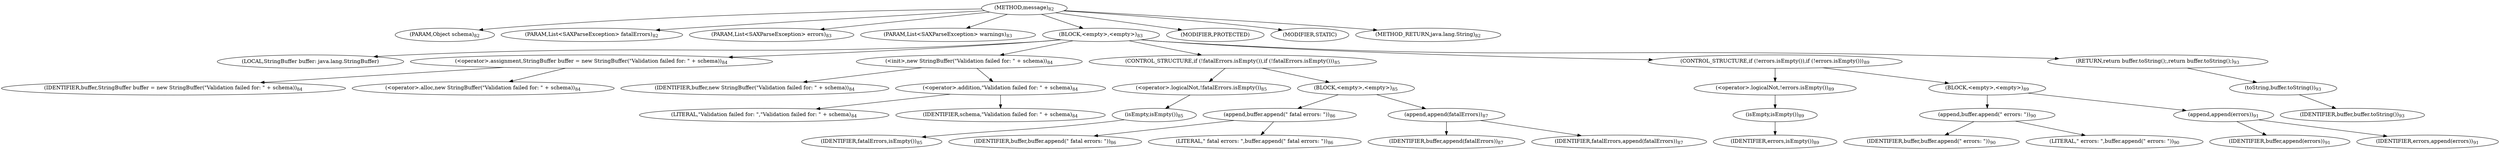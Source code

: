 digraph "message" {  
"99" [label = <(METHOD,message)<SUB>82</SUB>> ]
"100" [label = <(PARAM,Object schema)<SUB>82</SUB>> ]
"101" [label = <(PARAM,List&lt;SAXParseException&gt; fatalErrors)<SUB>82</SUB>> ]
"102" [label = <(PARAM,List&lt;SAXParseException&gt; errors)<SUB>83</SUB>> ]
"103" [label = <(PARAM,List&lt;SAXParseException&gt; warnings)<SUB>83</SUB>> ]
"104" [label = <(BLOCK,&lt;empty&gt;,&lt;empty&gt;)<SUB>83</SUB>> ]
"11" [label = <(LOCAL,StringBuffer buffer: java.lang.StringBuffer)> ]
"105" [label = <(&lt;operator&gt;.assignment,StringBuffer buffer = new StringBuffer(&quot;Validation failed for: &quot; + schema))<SUB>84</SUB>> ]
"106" [label = <(IDENTIFIER,buffer,StringBuffer buffer = new StringBuffer(&quot;Validation failed for: &quot; + schema))<SUB>84</SUB>> ]
"107" [label = <(&lt;operator&gt;.alloc,new StringBuffer(&quot;Validation failed for: &quot; + schema))<SUB>84</SUB>> ]
"108" [label = <(&lt;init&gt;,new StringBuffer(&quot;Validation failed for: &quot; + schema))<SUB>84</SUB>> ]
"10" [label = <(IDENTIFIER,buffer,new StringBuffer(&quot;Validation failed for: &quot; + schema))<SUB>84</SUB>> ]
"109" [label = <(&lt;operator&gt;.addition,&quot;Validation failed for: &quot; + schema)<SUB>84</SUB>> ]
"110" [label = <(LITERAL,&quot;Validation failed for: &quot;,&quot;Validation failed for: &quot; + schema)<SUB>84</SUB>> ]
"111" [label = <(IDENTIFIER,schema,&quot;Validation failed for: &quot; + schema)<SUB>84</SUB>> ]
"112" [label = <(CONTROL_STRUCTURE,if (!fatalErrors.isEmpty()),if (!fatalErrors.isEmpty()))<SUB>85</SUB>> ]
"113" [label = <(&lt;operator&gt;.logicalNot,!fatalErrors.isEmpty())<SUB>85</SUB>> ]
"114" [label = <(isEmpty,isEmpty())<SUB>85</SUB>> ]
"115" [label = <(IDENTIFIER,fatalErrors,isEmpty())<SUB>85</SUB>> ]
"116" [label = <(BLOCK,&lt;empty&gt;,&lt;empty&gt;)<SUB>85</SUB>> ]
"117" [label = <(append,buffer.append(&quot; fatal errors: &quot;))<SUB>86</SUB>> ]
"118" [label = <(IDENTIFIER,buffer,buffer.append(&quot; fatal errors: &quot;))<SUB>86</SUB>> ]
"119" [label = <(LITERAL,&quot; fatal errors: &quot;,buffer.append(&quot; fatal errors: &quot;))<SUB>86</SUB>> ]
"120" [label = <(append,append(fatalErrors))<SUB>87</SUB>> ]
"121" [label = <(IDENTIFIER,buffer,append(fatalErrors))<SUB>87</SUB>> ]
"122" [label = <(IDENTIFIER,fatalErrors,append(fatalErrors))<SUB>87</SUB>> ]
"123" [label = <(CONTROL_STRUCTURE,if (!errors.isEmpty()),if (!errors.isEmpty()))<SUB>89</SUB>> ]
"124" [label = <(&lt;operator&gt;.logicalNot,!errors.isEmpty())<SUB>89</SUB>> ]
"125" [label = <(isEmpty,isEmpty())<SUB>89</SUB>> ]
"126" [label = <(IDENTIFIER,errors,isEmpty())<SUB>89</SUB>> ]
"127" [label = <(BLOCK,&lt;empty&gt;,&lt;empty&gt;)<SUB>89</SUB>> ]
"128" [label = <(append,buffer.append(&quot; errors: &quot;))<SUB>90</SUB>> ]
"129" [label = <(IDENTIFIER,buffer,buffer.append(&quot; errors: &quot;))<SUB>90</SUB>> ]
"130" [label = <(LITERAL,&quot; errors: &quot;,buffer.append(&quot; errors: &quot;))<SUB>90</SUB>> ]
"131" [label = <(append,append(errors))<SUB>91</SUB>> ]
"132" [label = <(IDENTIFIER,buffer,append(errors))<SUB>91</SUB>> ]
"133" [label = <(IDENTIFIER,errors,append(errors))<SUB>91</SUB>> ]
"134" [label = <(RETURN,return buffer.toString();,return buffer.toString();)<SUB>93</SUB>> ]
"135" [label = <(toString,buffer.toString())<SUB>93</SUB>> ]
"136" [label = <(IDENTIFIER,buffer,buffer.toString())<SUB>93</SUB>> ]
"137" [label = <(MODIFIER,PROTECTED)> ]
"138" [label = <(MODIFIER,STATIC)> ]
"139" [label = <(METHOD_RETURN,java.lang.String)<SUB>82</SUB>> ]
  "99" -> "100" 
  "99" -> "101" 
  "99" -> "102" 
  "99" -> "103" 
  "99" -> "104" 
  "99" -> "137" 
  "99" -> "138" 
  "99" -> "139" 
  "104" -> "11" 
  "104" -> "105" 
  "104" -> "108" 
  "104" -> "112" 
  "104" -> "123" 
  "104" -> "134" 
  "105" -> "106" 
  "105" -> "107" 
  "108" -> "10" 
  "108" -> "109" 
  "109" -> "110" 
  "109" -> "111" 
  "112" -> "113" 
  "112" -> "116" 
  "113" -> "114" 
  "114" -> "115" 
  "116" -> "117" 
  "116" -> "120" 
  "117" -> "118" 
  "117" -> "119" 
  "120" -> "121" 
  "120" -> "122" 
  "123" -> "124" 
  "123" -> "127" 
  "124" -> "125" 
  "125" -> "126" 
  "127" -> "128" 
  "127" -> "131" 
  "128" -> "129" 
  "128" -> "130" 
  "131" -> "132" 
  "131" -> "133" 
  "134" -> "135" 
  "135" -> "136" 
}
